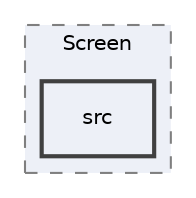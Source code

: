 digraph "lib/Screen/src"
{
 // LATEX_PDF_SIZE
  edge [fontname="Helvetica",fontsize="10",labelfontname="Helvetica",labelfontsize="10"];
  node [fontname="Helvetica",fontsize="10",shape=record];
  compound=true
  subgraph clusterdir_188104f805a4d69d16d5f1fe26e8f3c7 {
    graph [ bgcolor="#edf0f7", pencolor="grey50", style="filled,dashed,", label="Screen", fontname="Helvetica", fontsize="10", URL="dir_188104f805a4d69d16d5f1fe26e8f3c7.html"]
  dir_3d954ecfd396fcdd9b0379d964f7f377 [shape=box, label="src", style="filled,bold,", fillcolor="#edf0f7", color="grey25", URL="dir_3d954ecfd396fcdd9b0379d964f7f377.html"];
  }
}
